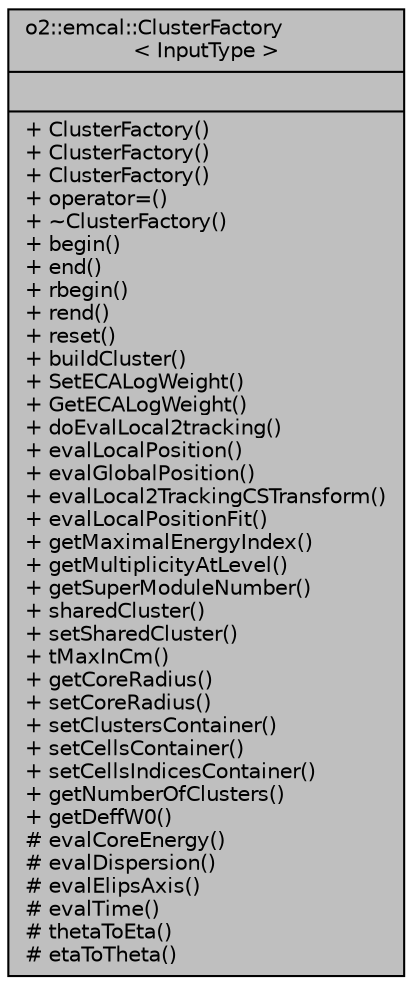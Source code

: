 digraph "o2::emcal::ClusterFactory&lt; InputType &gt;"
{
 // INTERACTIVE_SVG=YES
  bgcolor="transparent";
  edge [fontname="Helvetica",fontsize="10",labelfontname="Helvetica",labelfontsize="10"];
  node [fontname="Helvetica",fontsize="10",shape=record];
  Node1 [label="{o2::emcal::ClusterFactory\l\< InputType \>\n||+ ClusterFactory()\l+ ClusterFactory()\l+ ClusterFactory()\l+ operator=()\l+ ~ClusterFactory()\l+ begin()\l+ end()\l+ rbegin()\l+ rend()\l+ reset()\l+ buildCluster()\l+ SetECALogWeight()\l+ GetECALogWeight()\l+ doEvalLocal2tracking()\l+ evalLocalPosition()\l+ evalGlobalPosition()\l+ evalLocal2TrackingCSTransform()\l+ evalLocalPositionFit()\l+ getMaximalEnergyIndex()\l+ getMultiplicityAtLevel()\l+ getSuperModuleNumber()\l+ sharedCluster()\l+ setSharedCluster()\l+ tMaxInCm()\l+ getCoreRadius()\l+ setCoreRadius()\l+ setClustersContainer()\l+ setCellsContainer()\l+ setCellsIndicesContainer()\l+ getNumberOfClusters()\l+ getDeffW0()\l# evalCoreEnergy()\l# evalDispersion()\l# evalElipsAxis()\l# evalTime()\l# thetaToEta()\l# etaToTheta()\l}",height=0.2,width=0.4,color="black", fillcolor="grey75", style="filled", fontcolor="black"];
}
